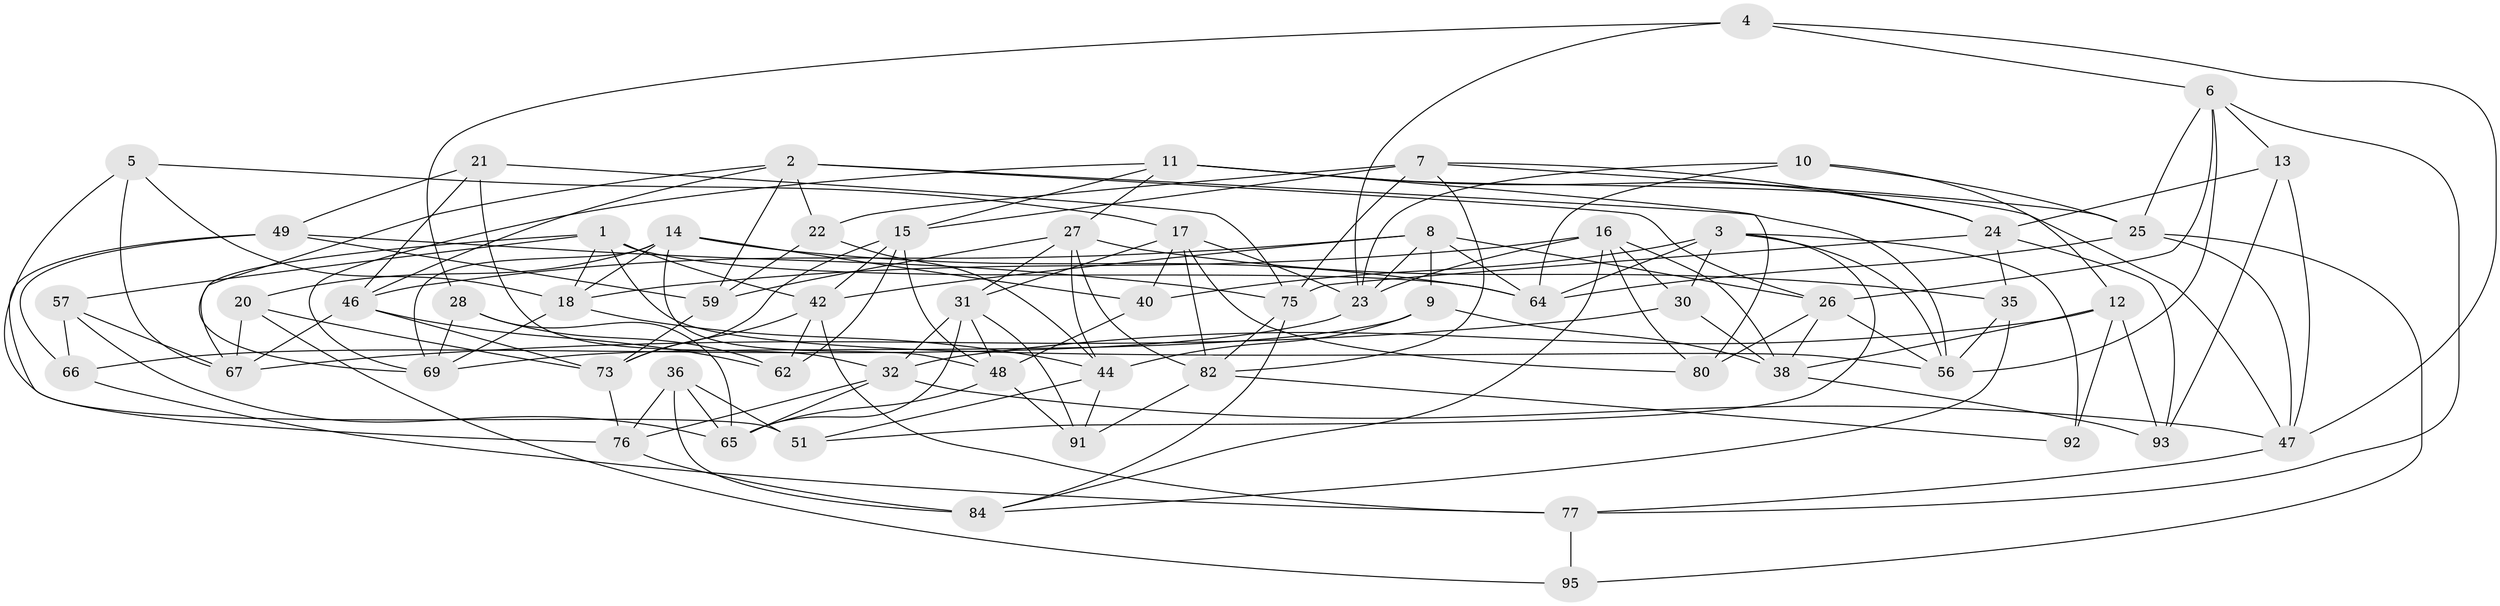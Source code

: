 // original degree distribution, {4: 1.0}
// Generated by graph-tools (version 1.1) at 2025/39/02/21/25 10:39:02]
// undirected, 61 vertices, 157 edges
graph export_dot {
graph [start="1"]
  node [color=gray90,style=filled];
  1 [super="+41"];
  2 [super="+50"];
  3 [super="+53"];
  4;
  5;
  6 [super="+72"];
  7 [super="+19"];
  8 [super="+78"];
  9;
  10;
  11 [super="+94"];
  12 [super="+39"];
  13;
  14 [super="+70"];
  15 [super="+29"];
  16 [super="+58"];
  17 [super="+60"];
  18 [super="+61"];
  20;
  21;
  22;
  23 [super="+52"];
  24 [super="+33"];
  25 [super="+43"];
  26 [super="+54"];
  27 [super="+68"];
  28;
  30;
  31 [super="+34"];
  32 [super="+37"];
  35;
  36;
  38 [super="+45"];
  40;
  42 [super="+88"];
  44 [super="+87"];
  46 [super="+63"];
  47 [super="+74"];
  48 [super="+55"];
  49 [super="+97"];
  51;
  56 [super="+85"];
  57;
  59 [super="+98"];
  62;
  64 [super="+79"];
  65 [super="+81"];
  66;
  67 [super="+71"];
  69 [super="+90"];
  73 [super="+99"];
  75 [super="+83"];
  76 [super="+86"];
  77 [super="+96"];
  80;
  82 [super="+100"];
  84 [super="+89"];
  91;
  92;
  93;
  95;
  1 -- 57;
  1 -- 18;
  1 -- 42;
  1 -- 67;
  1 -- 56;
  1 -- 64;
  2 -- 56;
  2 -- 59;
  2 -- 46;
  2 -- 69;
  2 -- 22;
  2 -- 26;
  3 -- 40;
  3 -- 30;
  3 -- 51;
  3 -- 92;
  3 -- 56;
  3 -- 64;
  4 -- 47;
  4 -- 28;
  4 -- 6;
  4 -- 23;
  5 -- 51;
  5 -- 67;
  5 -- 17;
  5 -- 18;
  6 -- 56;
  6 -- 25;
  6 -- 13;
  6 -- 26;
  6 -- 77;
  7 -- 22;
  7 -- 82;
  7 -- 25;
  7 -- 15;
  7 -- 24;
  7 -- 75;
  8 -- 9;
  8 -- 26;
  8 -- 64;
  8 -- 23;
  8 -- 42;
  8 -- 46;
  9 -- 38;
  9 -- 44;
  9 -- 69;
  10 -- 64;
  10 -- 23;
  10 -- 25;
  10 -- 12;
  11 -- 15;
  11 -- 24;
  11 -- 69;
  11 -- 80;
  11 -- 27;
  11 -- 47;
  12 -- 92 [weight=2];
  12 -- 93;
  12 -- 38;
  12 -- 32;
  13 -- 93;
  13 -- 24;
  13 -- 47;
  14 -- 40;
  14 -- 69;
  14 -- 20;
  14 -- 64;
  14 -- 18;
  14 -- 48;
  15 -- 62;
  15 -- 73;
  15 -- 42;
  15 -- 48;
  16 -- 30;
  16 -- 80;
  16 -- 38;
  16 -- 23;
  16 -- 84;
  16 -- 18;
  17 -- 40;
  17 -- 80;
  17 -- 23;
  17 -- 82;
  17 -- 31;
  18 -- 69;
  18 -- 44;
  20 -- 95;
  20 -- 73;
  20 -- 67;
  21 -- 32;
  21 -- 49;
  21 -- 46;
  21 -- 75;
  22 -- 44;
  22 -- 59;
  23 -- 66;
  24 -- 35;
  24 -- 75;
  24 -- 93;
  25 -- 95;
  25 -- 64;
  25 -- 47;
  26 -- 80;
  26 -- 56;
  26 -- 38;
  27 -- 35;
  27 -- 44;
  27 -- 82;
  27 -- 59;
  27 -- 31;
  28 -- 62;
  28 -- 65;
  28 -- 69;
  30 -- 67;
  30 -- 38;
  31 -- 65;
  31 -- 32;
  31 -- 48;
  31 -- 91;
  32 -- 76;
  32 -- 47;
  32 -- 65;
  35 -- 56;
  35 -- 84;
  36 -- 84;
  36 -- 51;
  36 -- 65;
  36 -- 76;
  38 -- 93;
  40 -- 48;
  42 -- 77;
  42 -- 73;
  42 -- 62;
  44 -- 51;
  44 -- 91;
  46 -- 73;
  46 -- 62;
  46 -- 67;
  47 -- 77;
  48 -- 91;
  48 -- 65;
  49 -- 76;
  49 -- 66;
  49 -- 59 [weight=2];
  49 -- 75;
  57 -- 66;
  57 -- 65;
  57 -- 67;
  59 -- 73;
  66 -- 77;
  73 -- 76;
  75 -- 84;
  75 -- 82;
  76 -- 84 [weight=2];
  77 -- 95 [weight=2];
  82 -- 92;
  82 -- 91;
}
